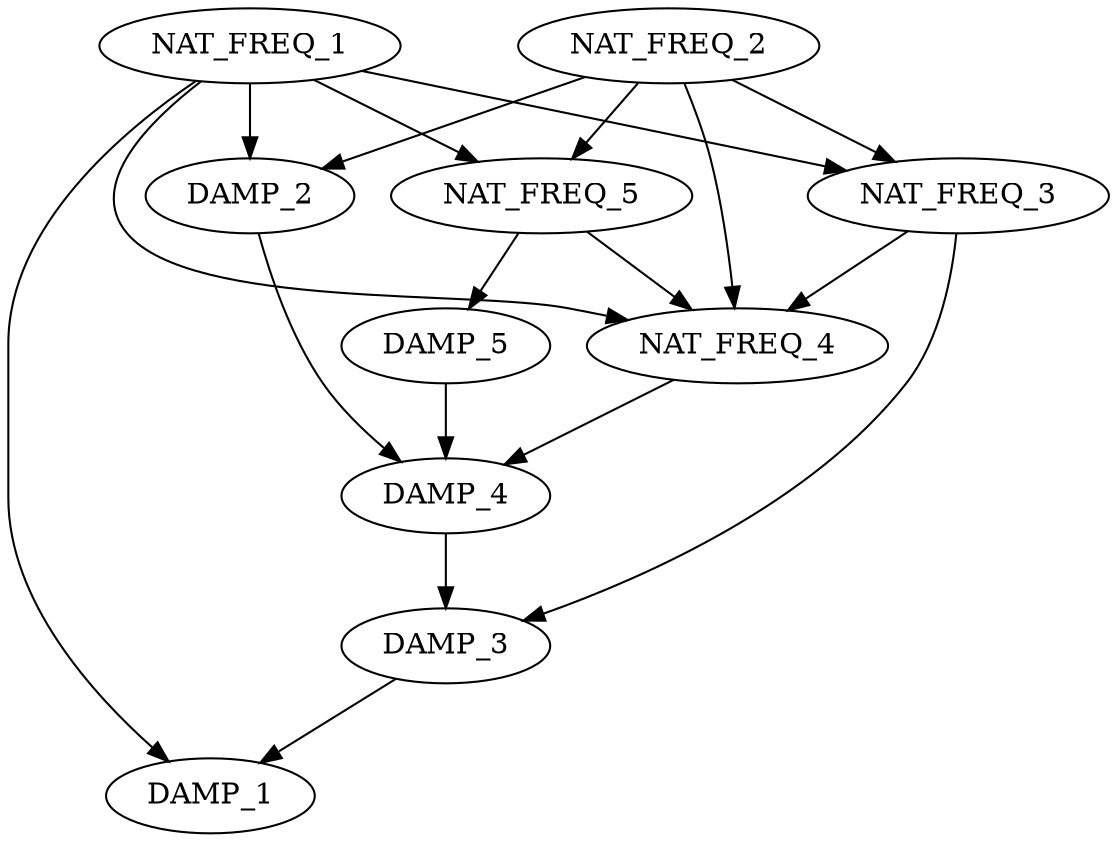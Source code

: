 strict digraph "" {
	NAT_FREQ_1 -> NAT_FREQ_3;
	NAT_FREQ_1 -> NAT_FREQ_4;
	NAT_FREQ_1 -> NAT_FREQ_5;
	NAT_FREQ_1 -> DAMP_1;
	NAT_FREQ_1 -> DAMP_2;
	NAT_FREQ_2 -> NAT_FREQ_3;
	NAT_FREQ_2 -> NAT_FREQ_4;
	NAT_FREQ_2 -> NAT_FREQ_5;
	NAT_FREQ_2 -> DAMP_2;
	NAT_FREQ_3 -> NAT_FREQ_4;
	NAT_FREQ_3 -> DAMP_3;
	NAT_FREQ_4 -> DAMP_4;
	NAT_FREQ_5 -> NAT_FREQ_4;
	NAT_FREQ_5 -> DAMP_5;
	DAMP_2 -> DAMP_4;
	DAMP_3 -> DAMP_1;
	DAMP_4 -> DAMP_3;
	DAMP_5 -> DAMP_4;
}
